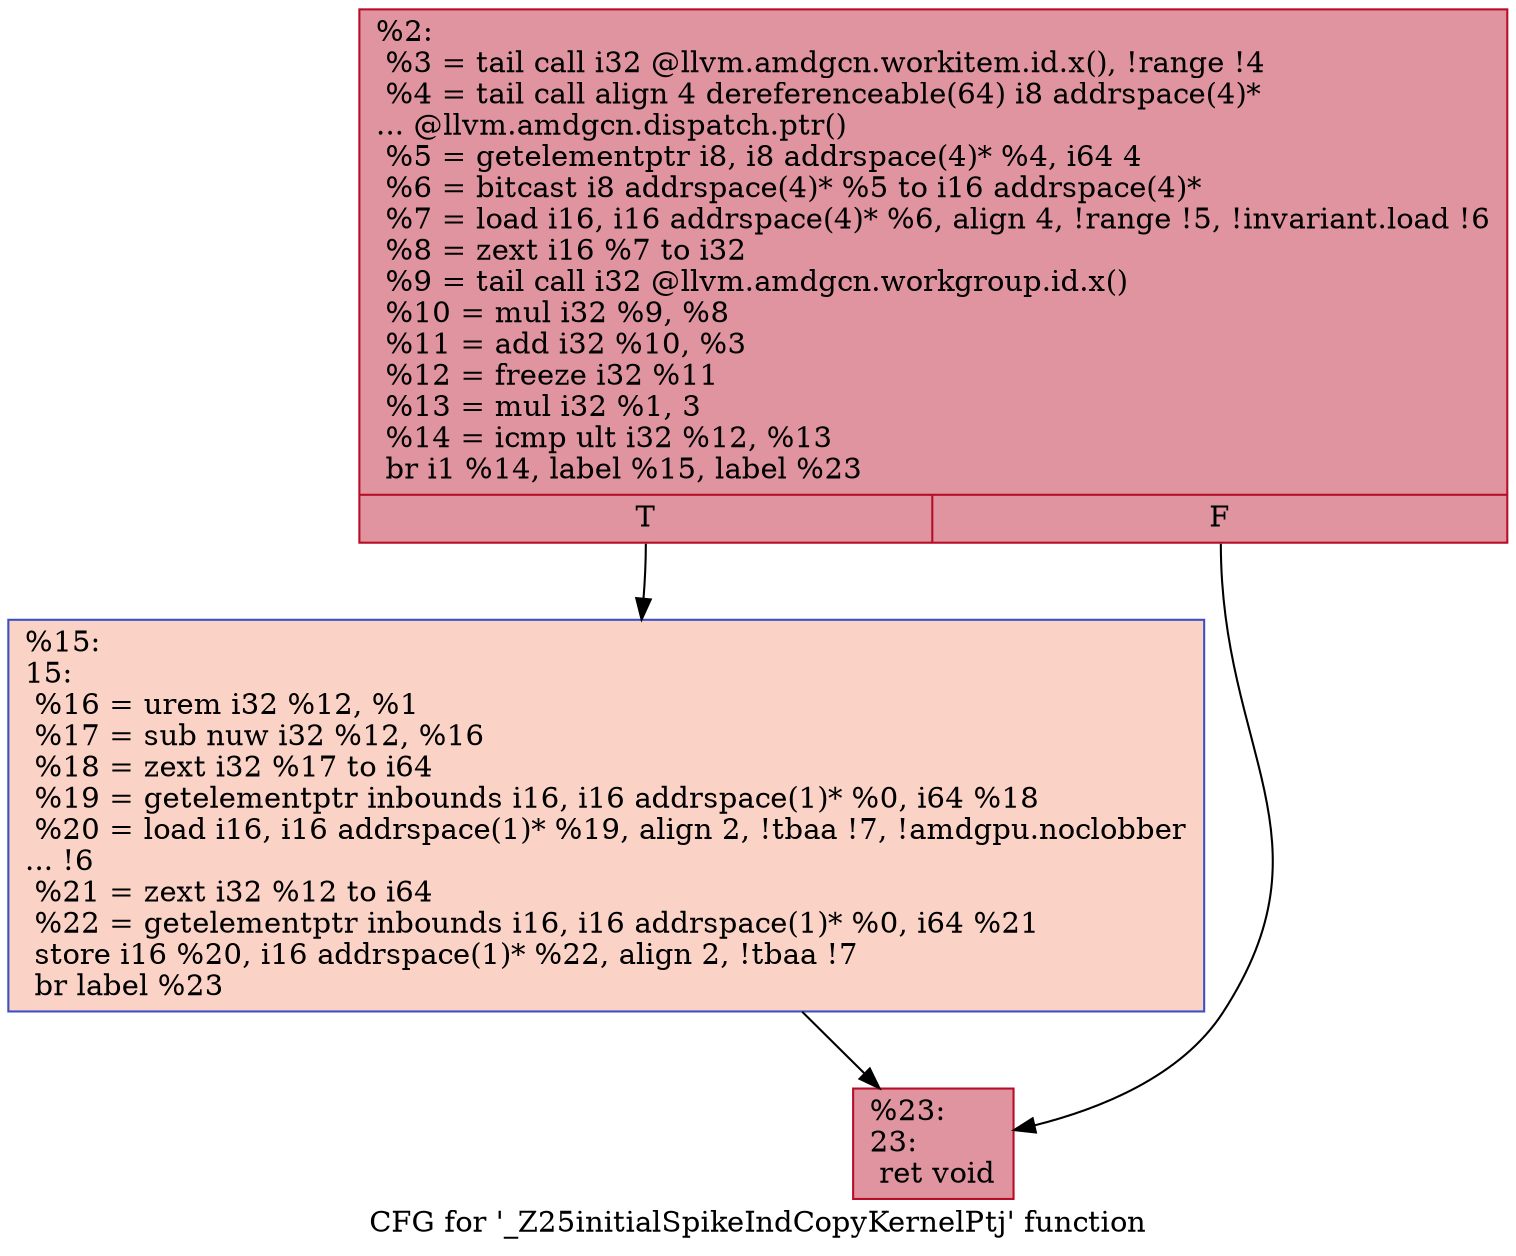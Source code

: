 digraph "CFG for '_Z25initialSpikeIndCopyKernelPtj' function" {
	label="CFG for '_Z25initialSpikeIndCopyKernelPtj' function";

	Node0x5e63f80 [shape=record,color="#b70d28ff", style=filled, fillcolor="#b70d2870",label="{%2:\l  %3 = tail call i32 @llvm.amdgcn.workitem.id.x(), !range !4\l  %4 = tail call align 4 dereferenceable(64) i8 addrspace(4)*\l... @llvm.amdgcn.dispatch.ptr()\l  %5 = getelementptr i8, i8 addrspace(4)* %4, i64 4\l  %6 = bitcast i8 addrspace(4)* %5 to i16 addrspace(4)*\l  %7 = load i16, i16 addrspace(4)* %6, align 4, !range !5, !invariant.load !6\l  %8 = zext i16 %7 to i32\l  %9 = tail call i32 @llvm.amdgcn.workgroup.id.x()\l  %10 = mul i32 %9, %8\l  %11 = add i32 %10, %3\l  %12 = freeze i32 %11\l  %13 = mul i32 %1, 3\l  %14 = icmp ult i32 %12, %13\l  br i1 %14, label %15, label %23\l|{<s0>T|<s1>F}}"];
	Node0x5e63f80:s0 -> Node0x5e65fc0;
	Node0x5e63f80:s1 -> Node0x5e66050;
	Node0x5e65fc0 [shape=record,color="#3d50c3ff", style=filled, fillcolor="#f59c7d70",label="{%15:\l15:                                               \l  %16 = urem i32 %12, %1\l  %17 = sub nuw i32 %12, %16\l  %18 = zext i32 %17 to i64\l  %19 = getelementptr inbounds i16, i16 addrspace(1)* %0, i64 %18\l  %20 = load i16, i16 addrspace(1)* %19, align 2, !tbaa !7, !amdgpu.noclobber\l... !6\l  %21 = zext i32 %12 to i64\l  %22 = getelementptr inbounds i16, i16 addrspace(1)* %0, i64 %21\l  store i16 %20, i16 addrspace(1)* %22, align 2, !tbaa !7\l  br label %23\l}"];
	Node0x5e65fc0 -> Node0x5e66050;
	Node0x5e66050 [shape=record,color="#b70d28ff", style=filled, fillcolor="#b70d2870",label="{%23:\l23:                                               \l  ret void\l}"];
}
